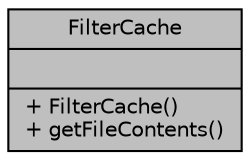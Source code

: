 digraph "FilterCache"
{
 // LATEX_PDF_SIZE
  edge [fontname="Helvetica",fontsize="10",labelfontname="Helvetica",labelfontsize="10"];
  node [fontname="Helvetica",fontsize="10",shape=record];
  Node1 [label="{FilterCache\n||+ FilterCache()\l+ getFileContents()\l}",height=0.2,width=0.4,color="black", fillcolor="grey75", style="filled", fontcolor="black",tooltip=" "];
}
